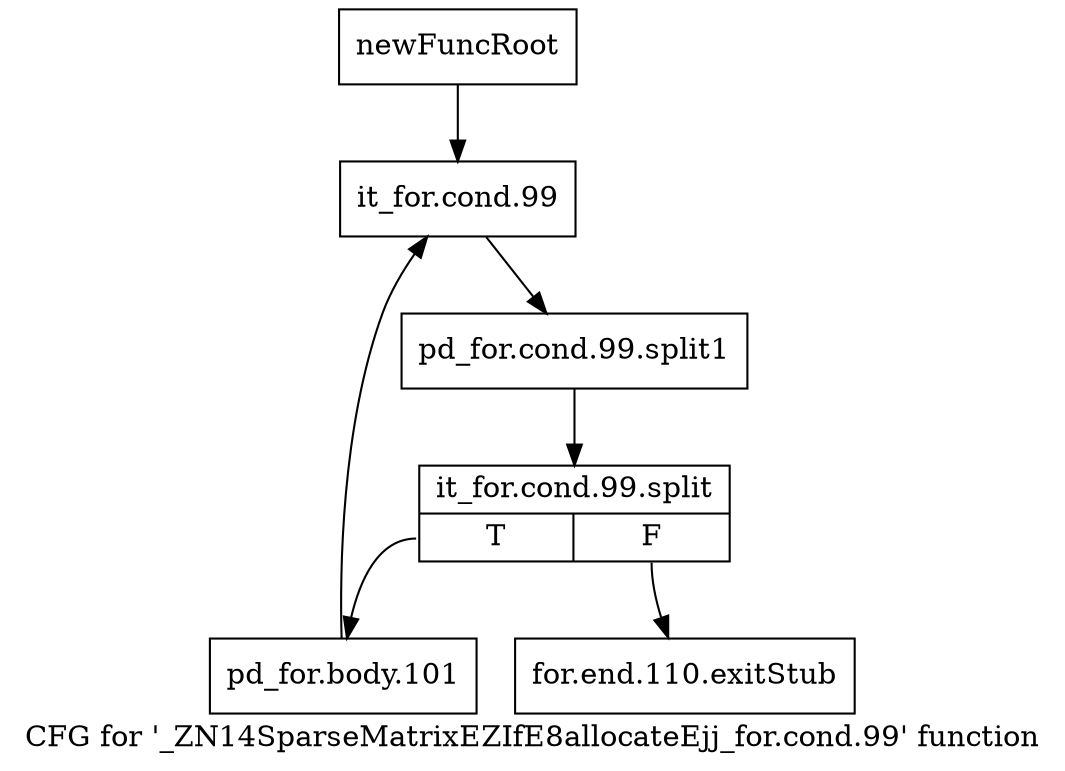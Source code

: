 digraph "CFG for '_ZN14SparseMatrixEZIfE8allocateEjj_for.cond.99' function" {
	label="CFG for '_ZN14SparseMatrixEZIfE8allocateEjj_for.cond.99' function";

	Node0x8b138d0 [shape=record,label="{newFuncRoot}"];
	Node0x8b138d0 -> Node0x8b13970;
	Node0x8b13920 [shape=record,label="{for.end.110.exitStub}"];
	Node0x8b13970 [shape=record,label="{it_for.cond.99}"];
	Node0x8b13970 -> Node0xb4ff6d0;
	Node0xb4ff6d0 [shape=record,label="{pd_for.cond.99.split1}"];
	Node0xb4ff6d0 -> Node0xc2c1df0;
	Node0xc2c1df0 [shape=record,label="{it_for.cond.99.split|{<s0>T|<s1>F}}"];
	Node0xc2c1df0:s0 -> Node0x8b139c0;
	Node0xc2c1df0:s1 -> Node0x8b13920;
	Node0x8b139c0 [shape=record,label="{pd_for.body.101}"];
	Node0x8b139c0 -> Node0x8b13970;
}
